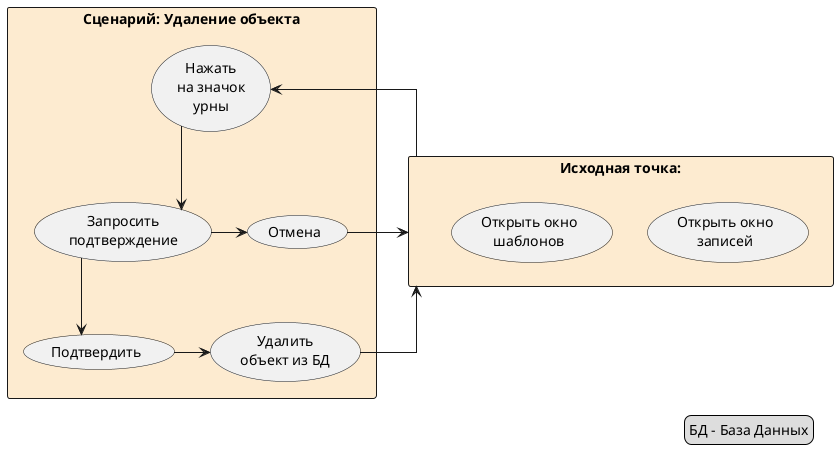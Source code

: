 @startuml

skinparam linetype ortho

skinparam RectangleBackgroundColor #FDEBD0

rectangle "Исходная точка:" as start_place {
    (Открыть окно\nшаблонов) as template_window
    (Открыть окно\nзаписей) as note_window
}

rectangle "Сценарий: Удаление объекта" {
    (Нажать\nна значок\nурны) as click_on_bin
    (Запросить\nподтверждение) as need_confirm
    (Подтвердить) as confirm
    (Отмена) as cancel
    (Удалить\nобъект из БД) as delete_object
}

legend right
    БД - База Данных
end legend

template_window -[hidden]r- note_window
start_place -u-> click_on_bin
click_on_bin --> need_confirm
confirm -[hidden]u- cancel
need_confirm -r-> confirm
need_confirm -r-> cancel
confirm -r-> delete_object
cancel -r-> start_place
delete_object -u-> start_place

@enduml